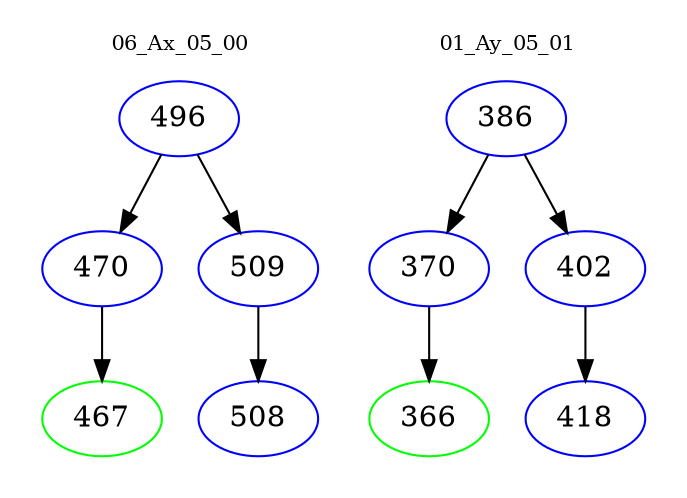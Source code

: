 digraph{
subgraph cluster_0 {
color = white
label = "06_Ax_05_00";
fontsize=10;
T0_496 [label="496", color="blue"]
T0_496 -> T0_470 [color="black"]
T0_470 [label="470", color="blue"]
T0_470 -> T0_467 [color="black"]
T0_467 [label="467", color="green"]
T0_496 -> T0_509 [color="black"]
T0_509 [label="509", color="blue"]
T0_509 -> T0_508 [color="black"]
T0_508 [label="508", color="blue"]
}
subgraph cluster_1 {
color = white
label = "01_Ay_05_01";
fontsize=10;
T1_386 [label="386", color="blue"]
T1_386 -> T1_370 [color="black"]
T1_370 [label="370", color="blue"]
T1_370 -> T1_366 [color="black"]
T1_366 [label="366", color="green"]
T1_386 -> T1_402 [color="black"]
T1_402 [label="402", color="blue"]
T1_402 -> T1_418 [color="black"]
T1_418 [label="418", color="blue"]
}
}
